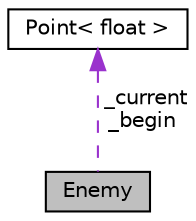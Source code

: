 digraph "Enemy"
{
  edge [fontname="Helvetica",fontsize="10",labelfontname="Helvetica",labelfontsize="10"];
  node [fontname="Helvetica",fontsize="10",shape=record];
  Node1 [label="Enemy",height=0.2,width=0.4,color="black", fillcolor="grey75", style="filled", fontcolor="black"];
  Node2 -> Node1 [dir="back",color="darkorchid3",fontsize="10",style="dashed",label=" _current\n_begin" ,fontname="Helvetica"];
  Node2 [label="Point\< float \>",height=0.2,width=0.4,color="black", fillcolor="white", style="filled",URL="$class_point.html"];
}
